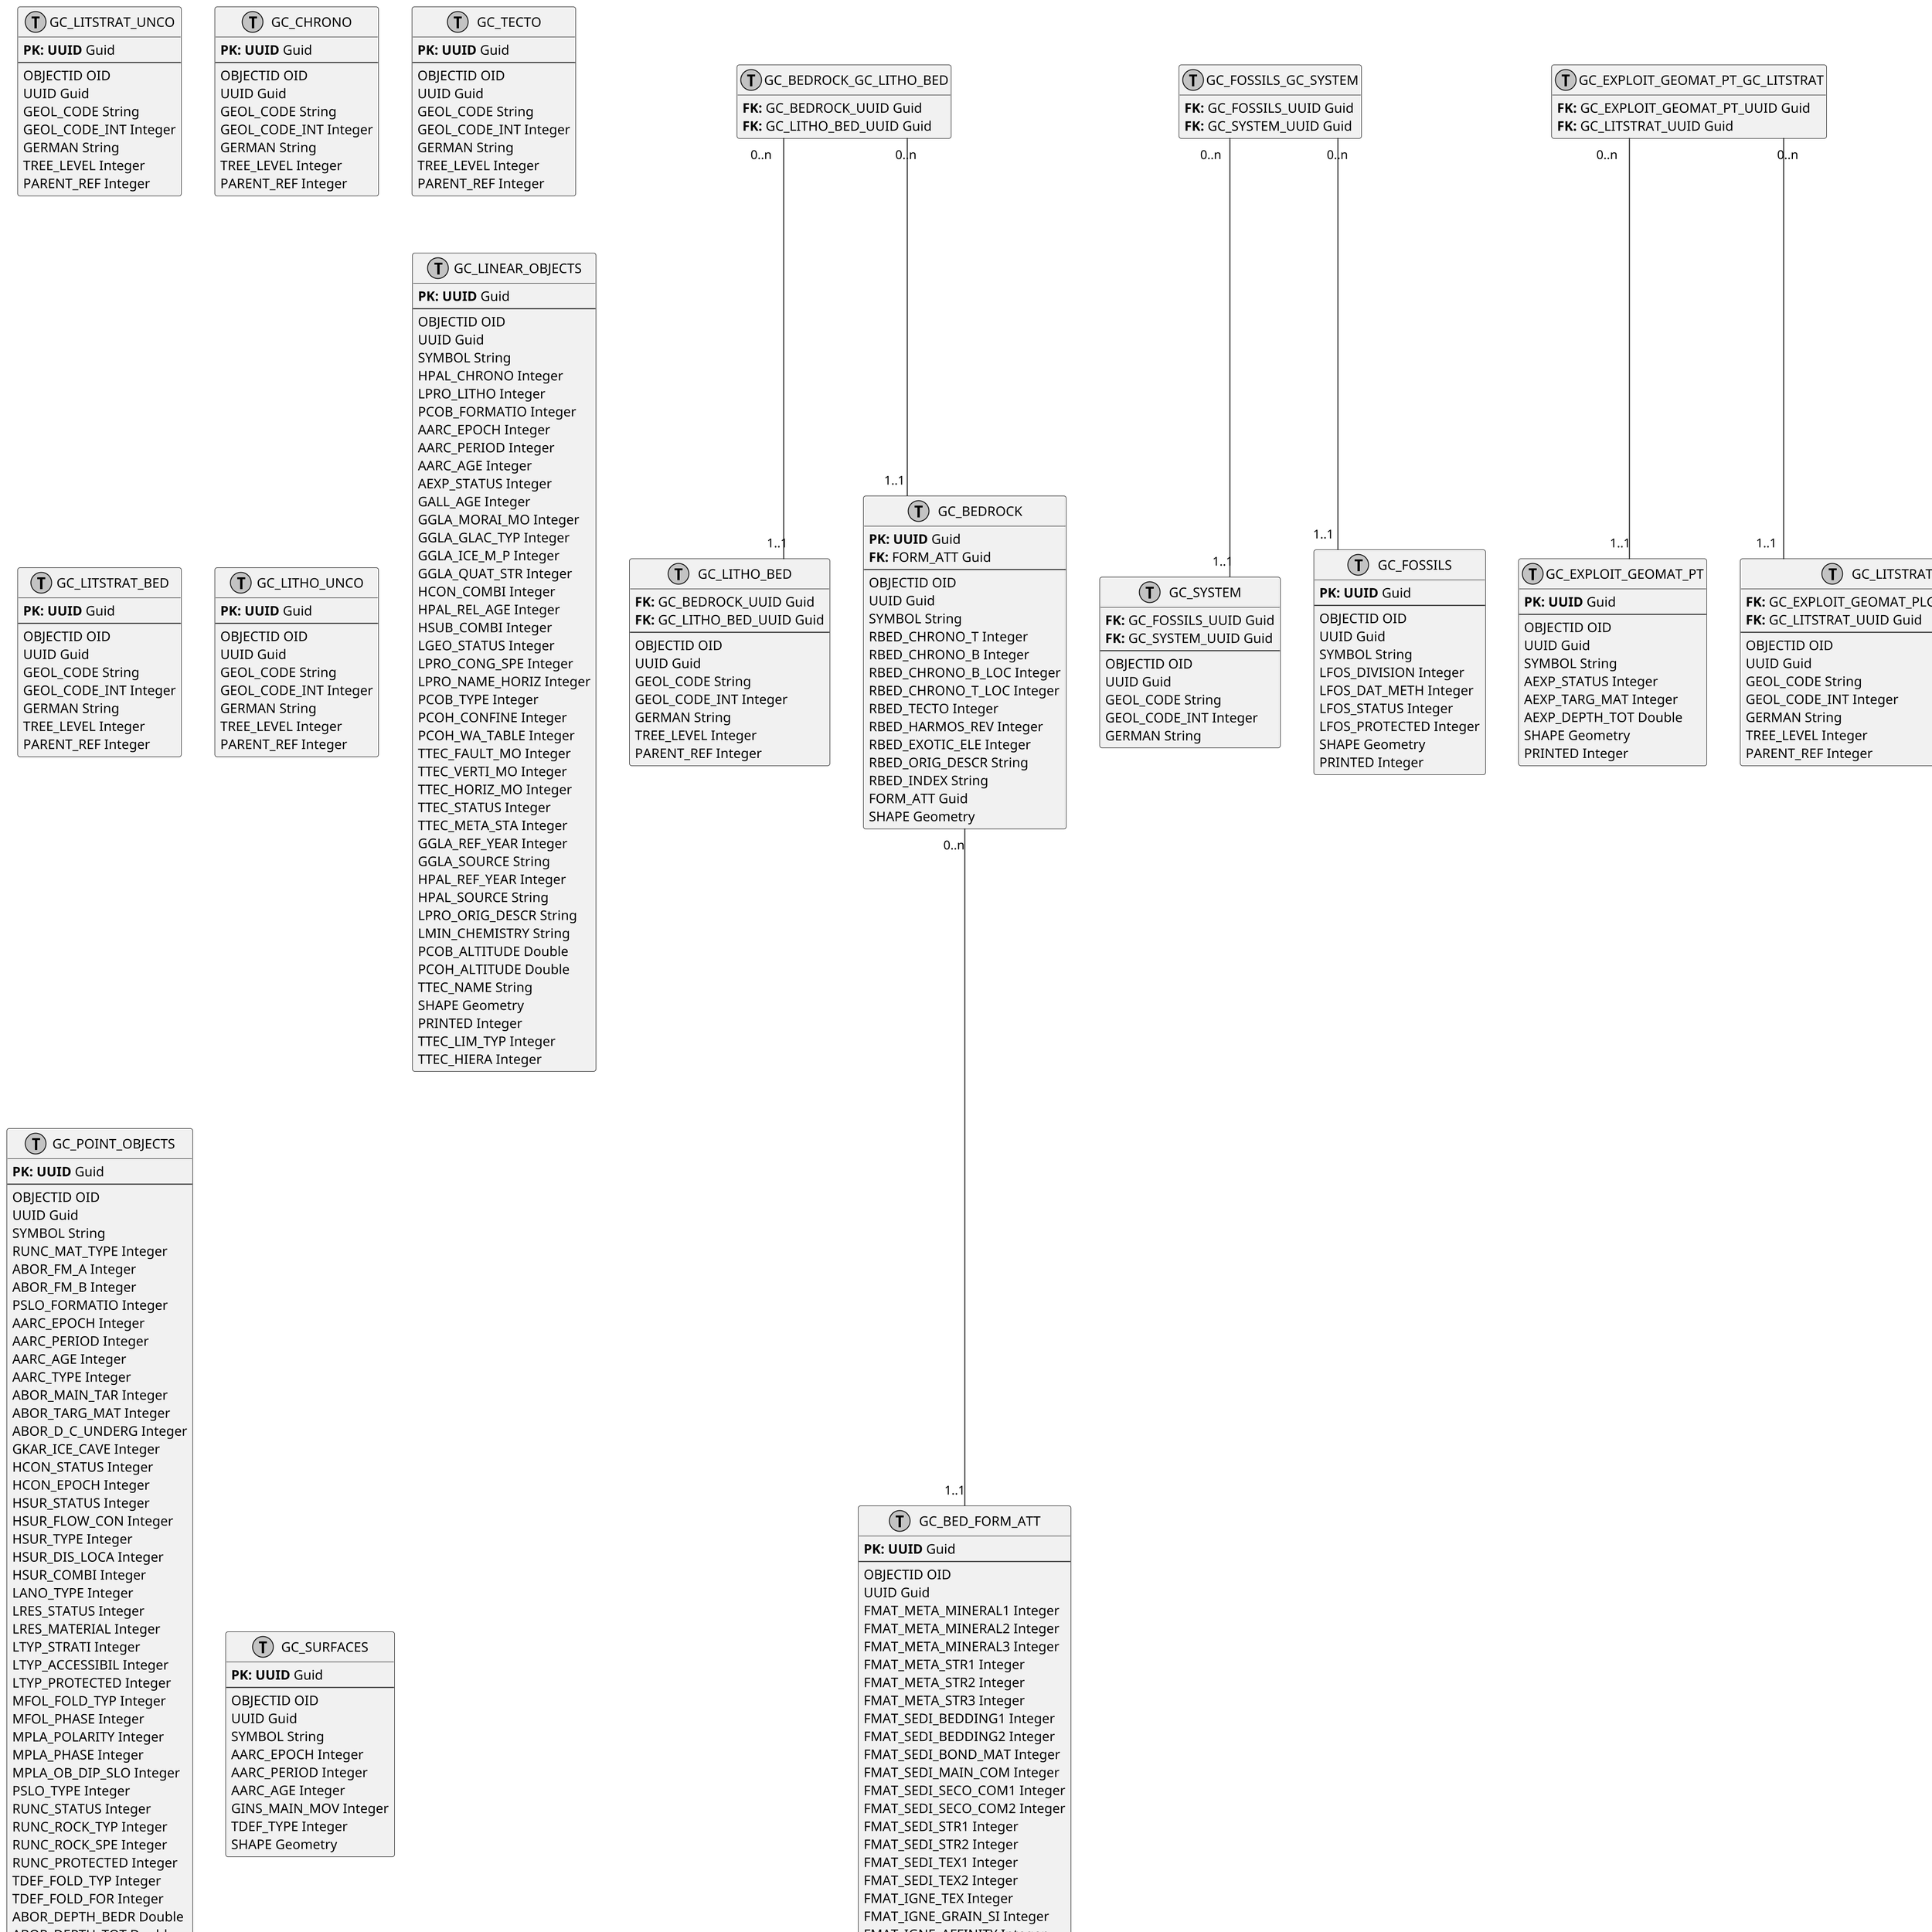 
@startuml

skinparam monochrome true
skinparam linetype ortho
scale 2

!define table(x) class x << (T,#FFAAAA) >>
!define view(x) class x << (V,#FFAAAA) >>
!define ent(x) class x << (E,#FFAAAA) >>

!define primary_key(x) <b>PK: x</b>
!define foreign_key(x,reference) <b>FK: </b>x
hide methods
hide stereotypes

table(GC_LITHO_BED) {
	foreign_key(GC_BEDROCK_UUID,GC_BEDROCK) Guid
	foreign_key(GC_LITHO_BED_UUID,GC_LITHO_BED) Guid
	---
	OBJECTID OID
	UUID Guid
	GEOL_CODE String
	GEOL_CODE_INT Integer
	GERMAN String
	TREE_LEVEL Integer
	PARENT_REF Integer
}

table(GC_SYSTEM) {
	foreign_key(GC_FOSSILS_UUID,GC_FOSSILS) Guid
	foreign_key(GC_SYSTEM_UUID,GC_SYSTEM) Guid
	---
	OBJECTID OID
	UUID Guid
	GEOL_CODE String
	GEOL_CODE_INT Integer
	GERMAN String
}

table(GC_LITSTRAT) {
	foreign_key(GC_EXPLOIT_GEOMAT_PLG_UUID,GC_EXPLOIT_GEOMAT_PLG) Guid
	foreign_key(GC_LITSTRAT_UUID,GC_LITSTRAT) Guid
	---
	OBJECTID OID
	UUID Guid
	GEOL_CODE String
	GEOL_CODE_INT Integer
	GERMAN String
	TREE_LEVEL Integer
	PARENT_REF Integer
}

table(GC_BED_FORM_ATT) {
	primary_key(UUID) Guid
	---
	OBJECTID OID
	UUID Guid
	FMAT_META_MINERAL1 Integer
	FMAT_META_MINERAL2 Integer
	FMAT_META_MINERAL3 Integer
	FMAT_META_STR1 Integer
	FMAT_META_STR2 Integer
	FMAT_META_STR3 Integer
	FMAT_SEDI_BEDDING1 Integer
	FMAT_SEDI_BEDDING2 Integer
	FMAT_SEDI_BOND_MAT Integer
	FMAT_SEDI_MAIN_COM Integer
	FMAT_SEDI_SECO_COM1 Integer
	FMAT_SEDI_SECO_COM2 Integer
	FMAT_SEDI_STR1 Integer
	FMAT_SEDI_STR2 Integer
	FMAT_SEDI_TEX1 Integer
	FMAT_SEDI_TEX2 Integer
	FMAT_IGNE_TEX Integer
	FMAT_IGNE_GRAIN_SI Integer
	FMAT_IGNE_AFFINITY Integer
	FMAT_META_FULL_NAME String
	FMAT_LITSTRAT Integer
}

table(GC_LITHO) {
	foreign_key(GC_UNCO_DESPOSIT_UUID,GC_UNCO_DESPOSIT) Guid
	foreign_key(GC_LITHO_UUID,GC_LITHO) Guid
	---
	OBJECTID OID
	UUID Guid
	GEOL_CODE String
	GEOL_CODE_INT Integer
	GERMAN String
	TREE_LEVEL Integer
	PARENT_REF Integer
}

table(GC_LITSTRAT_UNCO) {
	primary_key(UUID) Guid
	---
	OBJECTID OID
	UUID Guid
	GEOL_CODE String
	GEOL_CODE_INT Integer
	GERMAN String
	TREE_LEVEL Integer
	PARENT_REF Integer
}

table(GC_CHRONO) {
	primary_key(UUID) Guid
	---
	OBJECTID OID
	UUID Guid
	GEOL_CODE String
	GEOL_CODE_INT Integer
	GERMAN String
	TREE_LEVEL Integer
	PARENT_REF Integer
}

table(GC_CHARCAT) {
	foreign_key(GC_UNCO_DESPOSIT_UUID,GC_UNCO_DESPOSIT) Guid
	foreign_key(GC_CHARCAT_UUID,GC_CHARCAT) Guid
	---
	OBJECTID OID
	UUID Guid
	GEOL_CODE String
	GEOL_CODE_INT Integer
	GERMAN String
}

table(GC_TECTO) {
	primary_key(UUID) Guid
	---
	OBJECTID OID
	UUID Guid
	GEOL_CODE String
	GEOL_CODE_INT Integer
	GERMAN String
	TREE_LEVEL Integer
	PARENT_REF Integer
}

table(GC_LITSTRAT_BED) {
	primary_key(UUID) Guid
	---
	OBJECTID OID
	UUID Guid
	GEOL_CODE String
	GEOL_CODE_INT Integer
	GERMAN String
	TREE_LEVEL Integer
	PARENT_REF Integer
}

table(GC_ADMIXTURE) {
	foreign_key(GC_UNCO_DESPOSIT_UUID,GC_UNCO_DESPOSIT) Guid
	foreign_key(GC_ADMIXTURE_UUID,GC_ADMIXTURE) Guid
	---
	OBJECTID OID
	UUID Guid
	GEOL_CODE String
	GEOL_CODE_INT Integer
	GERMAN String
}

table(GC_LITHO_UNCO) {
	primary_key(UUID) Guid
	---
	OBJECTID OID
	UUID Guid
	GEOL_CODE String
	GEOL_CODE_INT Integer
	GERMAN String
	TREE_LEVEL Integer
	PARENT_REF Integer
}

table(GC_COMPOSIT) {
	foreign_key(GC_UNCO_DESPOSIT_UUID,GC_UNCO_DESPOSIT) Guid
	foreign_key(GC_COMPOSIT_UUID,GC_COMPOSIT) Guid
	---
	OBJECTID OID
	UUID Guid
	GEOL_CODE String
	GEOL_CODE_INT Integer
	GERMAN String
}

table(GC_LINEAR_OBJECTS) {
	primary_key(UUID) Guid
	---
	OBJECTID OID
	UUID Guid
	SYMBOL String
	HPAL_CHRONO Integer
	LPRO_LITHO Integer
	PCOB_FORMATIO Integer
	AARC_EPOCH Integer
	AARC_PERIOD Integer
	AARC_AGE Integer
	AEXP_STATUS Integer
	GALL_AGE Integer
	GGLA_MORAI_MO Integer
	GGLA_GLAC_TYP Integer
	GGLA_ICE_M_P Integer
	GGLA_QUAT_STR Integer
	HCON_COMBI Integer
	HPAL_REL_AGE Integer
	HSUB_COMBI Integer
	LGEO_STATUS Integer
	LPRO_CONG_SPE Integer
	LPRO_NAME_HORIZ Integer
	PCOB_TYPE Integer
	PCOH_CONFINE Integer
	PCOH_WA_TABLE Integer
	TTEC_FAULT_MO Integer
	TTEC_VERTI_MO Integer
	TTEC_HORIZ_MO Integer
	TTEC_STATUS Integer
	TTEC_META_STA Integer
	GGLA_REF_YEAR Integer
	GGLA_SOURCE String
	HPAL_REF_YEAR Integer
	HPAL_SOURCE String
	LPRO_ORIG_DESCR String
	LMIN_CHEMISTRY String
	PCOB_ALTITUDE Double
	PCOH_ALTITUDE Double
	TTEC_NAME String
	SHAPE Geometry
	PRINTED Integer
	TTEC_LIM_TYP Integer
	TTEC_HIERA Integer
}

table(GC_BEDROCK) {
	primary_key(UUID) Guid
	foreign_key(FORM_ATT,GC_BED_FORM_ATT) Guid
	---
	OBJECTID OID
	UUID Guid
	SYMBOL String
	RBED_CHRONO_T Integer
	RBED_CHRONO_B Integer
	RBED_CHRONO_B_LOC Integer
	RBED_CHRONO_T_LOC Integer
	RBED_TECTO Integer
	RBED_HARMOS_REV Integer
	RBED_EXOTIC_ELE Integer
	RBED_ORIG_DESCR String
	RBED_INDEX String
	FORM_ATT Guid
	SHAPE Geometry
}

table(GC_UNCO_DESPOSIT) {
	primary_key(UUID) Guid
	---
	OBJECTID OID
	UUID Guid
	SYMBOL String
	RUNC_CHRONO_T Integer
	RUNC_CHRONO_B Integer
	RUNC_LITHO Integer
	RUNC_LITSTRAT Integer
	RUNC_HARMOS_REV Integer
	RUNC_STRUCTUR Integer
	RUNC_MORPHOLO Integer
	RUNC_GLAC_TYP Integer
	RUNC_THIN_COV Integer
	RUNC_BURIED_OUT Integer
	RUNC_ORIG_DESCR String
	RUNC_REF_YEAR String
	RUNC_INDEX String
	SHAPE Geometry
}

table(GC_EXPLOIT_GEOMAT_PLG) {
	primary_key(UUID) Guid
	---
	OBJECTID OID
	UUID Guid
	SYMBOL String
	AEXP_STATUS Integer
	AEXP_TARG_MAT Integer
	SHAPE Geometry
}

table(GC_POINT_OBJECTS) {
	primary_key(UUID) Guid
	---
	OBJECTID OID
	UUID Guid
	SYMBOL String
	RUNC_MAT_TYPE Integer
	ABOR_FM_A Integer
	ABOR_FM_B Integer
	PSLO_FORMATIO Integer
	AARC_EPOCH Integer
	AARC_PERIOD Integer
	AARC_AGE Integer
	AARC_TYPE Integer
	ABOR_MAIN_TAR Integer
	ABOR_TARG_MAT Integer
	ABOR_D_C_UNDERG Integer
	GKAR_ICE_CAVE Integer
	HCON_STATUS Integer
	HCON_EPOCH Integer
	HSUR_STATUS Integer
	HSUR_FLOW_CON Integer
	HSUR_TYPE Integer
	HSUR_DIS_LOCA Integer
	HSUR_COMBI Integer
	LANO_TYPE Integer
	LRES_STATUS Integer
	LRES_MATERIAL Integer
	LTYP_STRATI Integer
	LTYP_ACCESSIBIL Integer
	LTYP_PROTECTED Integer
	MFOL_FOLD_TYP Integer
	MFOL_PHASE Integer
	MPLA_POLARITY Integer
	MPLA_PHASE Integer
	MPLA_OB_DIP_SLO Integer
	PSLO_TYPE Integer
	RUNC_STATUS Integer
	RUNC_ROCK_TYP Integer
	RUNC_ROCK_SPE Integer
	RUNC_PROTECTED Integer
	TDEF_FOLD_TYP Integer
	TDEF_FOLD_FOR Integer
	ABOR_DEPTH_BEDR Double
	ABOR_DEPTH_TOT Double
	ABOR_DEPTH_FM_A Double
	ABOR_DEPTH_FM_B Double
	ABOR_DEPTH_WT Double
	AZIMUTH Integer
	DIP Integer
	ABOR_REF_NUMBER Integer
	ABOR_LINK Integer
	HCON_DEPTH Double
	HCON_DEPTH_WT Double
	HCON_MEA_PERIOD String
	HSUR_TEMP Integer
	HSUR_CHEMISTRY String
	LRES_CHEMISTRY String
	LTYP_NAME String
	MFOL_PHASE_REF String
	MPLA_PHASE_REF String
	PMOD_HEIGHT Double
	PMOD_MEA_PERIOD String
	RUNC_ORIG_DESCR String
	LMIS_ORIG_ID String
	SHAPE Geometry
	PRINTED Integer
	ABOR_LITHO Integer
}

table(GC_EXPLOIT_GEOMAT_PT) {
	primary_key(UUID) Guid
	---
	OBJECTID OID
	UUID Guid
	SYMBOL String
	AEXP_STATUS Integer
	AEXP_TARG_MAT Integer
	AEXP_DEPTH_TOT Double
	SHAPE Geometry
	PRINTED Integer
}

table(GC_FOSSILS) {
	primary_key(UUID) Guid
	---
	OBJECTID OID
	UUID Guid
	SYMBOL String
	LFOS_DIVISION Integer
	LFOS_DAT_METH Integer
	LFOS_STATUS Integer
	LFOS_PROTECTED Integer
	SHAPE Geometry
	PRINTED Integer
}

table(GC_SURFACES) {
	primary_key(UUID) Guid
	---
	OBJECTID OID
	UUID Guid
	SYMBOL String
	AARC_EPOCH Integer
	AARC_PERIOD Integer
	AARC_AGE Integer
	GINS_MAIN_MOV Integer
	TDEF_TYPE Integer
	SHAPE Geometry
}

table(GC_FOSSILS_GC_SYSTEM) {
	foreign_key(GC_FOSSILS_UUID,GC_FOSSILS) Guid
	foreign_key(GC_SYSTEM_UUID,GC_SYSTEM) Guid
}

table(GC_EXPLOIT_GEOMAT_PT_GC_LITSTRAT) {
	foreign_key(GC_EXPLOIT_GEOMAT_PT_UUID,GC_EXPLOIT_GEOMAT_PT) Guid
	foreign_key(GC_LITSTRAT_UUID,GC_LITSTRAT) Guid
}

table(GC_UNCO_DESPOSIT_GC_LITHO) {
	foreign_key(GC_UNCO_DESPOSIT_UUID,GC_UNCO_DESPOSIT) Guid
	foreign_key(GC_LITHO_UUID,GC_LITHO) Guid
}

table(GC_BEDROCK_GC_LITHO_BED) {
	foreign_key(GC_BEDROCK_UUID,GC_BEDROCK) Guid
	foreign_key(GC_LITHO_BED_UUID,GC_LITHO_BED) Guid
}

table(GC_EXPLOIT_GEOMAT_PLG_GC_LITSTRAT) {
	foreign_key(GC_EXPLOIT_GEOMAT_PLG_UUID,GC_EXPLOIT_GEOMAT_PLG) Guid
	foreign_key(GC_LITSTRAT_UUID,GC_LITSTRAT) Guid
}

table(GC_UNCO_DESPOSIT_GC_CHARCAT) {
	foreign_key(GC_UNCO_DESPOSIT_UUID,GC_UNCO_DESPOSIT) Guid
	foreign_key(GC_CHARCAT_UUID,GC_CHARCAT) Guid
}

table(GC_UNCO_DESPOSIT_GC_ADMIXTURE) {
	foreign_key(GC_UNCO_DESPOSIT_UUID,GC_UNCO_DESPOSIT) Guid
	foreign_key(GC_ADMIXTURE_UUID,GC_ADMIXTURE) Guid
}

table(GC_UNCO_DESPOSIT_GC_COMPOSIT) {
	foreign_key(GC_UNCO_DESPOSIT_UUID,GC_UNCO_DESPOSIT) Guid
	foreign_key(GC_COMPOSIT_UUID,GC_COMPOSIT) Guid
}



GC_BEDROCK "0..n" -- "1..1" GC_BED_FORM_ATT
GC_FOSSILS_GC_SYSTEM "0..n" -- "1..1" GC_FOSSILS
GC_FOSSILS_GC_SYSTEM "0..n" -- "1..1" GC_SYSTEM
GC_EXPLOIT_GEOMAT_PT_GC_LITSTRAT "0..n" -- "1..1" GC_EXPLOIT_GEOMAT_PT
GC_EXPLOIT_GEOMAT_PT_GC_LITSTRAT "0..n" -- "1..1" GC_LITSTRAT
GC_UNCO_DESPOSIT_GC_LITHO "0..n" -- "1..1" GC_UNCO_DESPOSIT
GC_UNCO_DESPOSIT_GC_LITHO "0..n" -- "1..1" GC_LITHO
GC_BEDROCK_GC_LITHO_BED "0..n" -- "1..1" GC_BEDROCK
GC_BEDROCK_GC_LITHO_BED "0..n" -- "1..1" GC_LITHO_BED
GC_EXPLOIT_GEOMAT_PLG_GC_LITSTRAT "0..n" -- "1..1" GC_EXPLOIT_GEOMAT_PLG
GC_EXPLOIT_GEOMAT_PLG_GC_LITSTRAT "0..n" -- "1..1" GC_LITSTRAT
GC_UNCO_DESPOSIT_GC_CHARCAT "0..n" -- "1..1" GC_UNCO_DESPOSIT
GC_UNCO_DESPOSIT_GC_CHARCAT "0..n" -- "1..1" GC_CHARCAT
GC_UNCO_DESPOSIT_GC_ADMIXTURE "0..n" -- "1..1" GC_UNCO_DESPOSIT
GC_UNCO_DESPOSIT_GC_ADMIXTURE "0..n" -- "1..1" GC_ADMIXTURE
GC_UNCO_DESPOSIT_GC_COMPOSIT "0..n" -- "1..1" GC_UNCO_DESPOSIT
GC_UNCO_DESPOSIT_GC_COMPOSIT "0..n" -- "1..1" GC_COMPOSIT

@enduml
    
